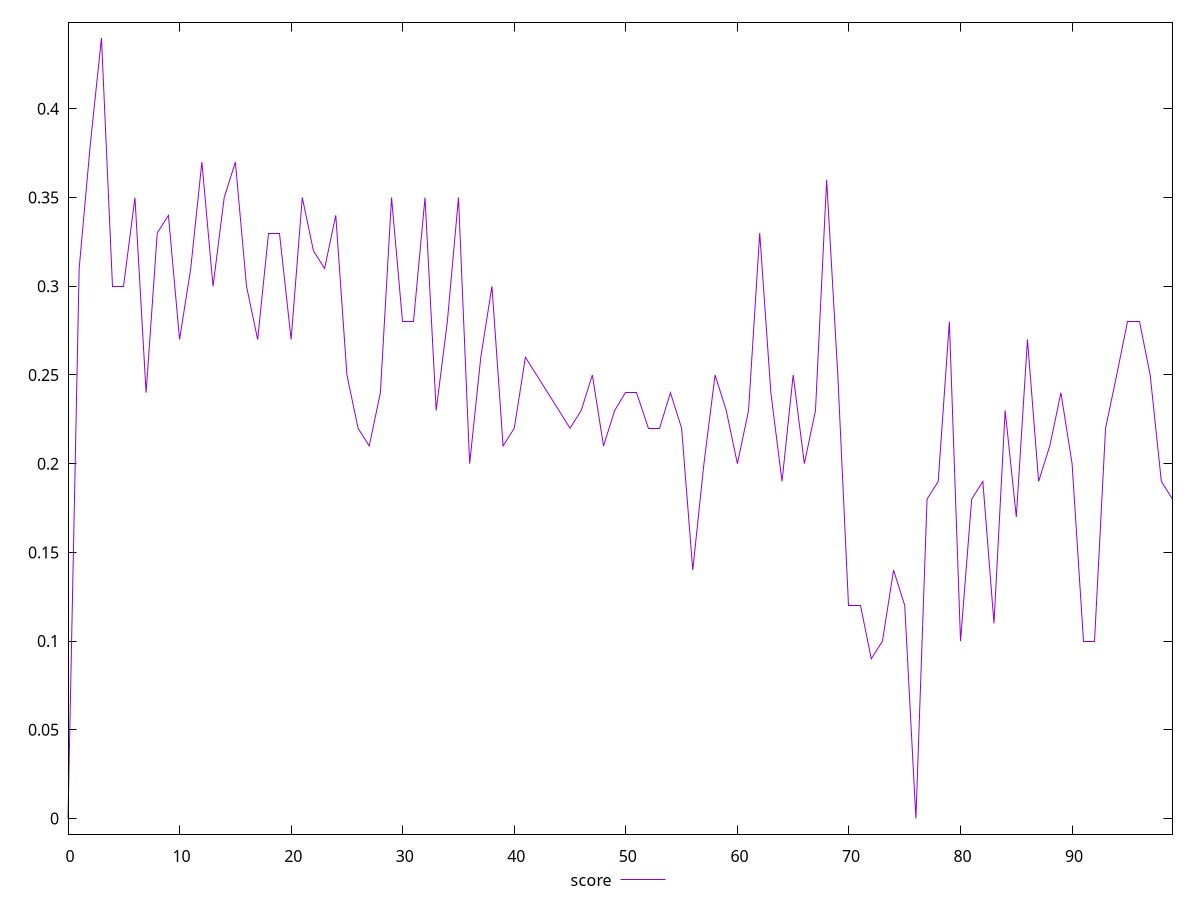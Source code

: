 reset

$score <<EOF
0 0
1 0.31
2 0.38
3 0.44
4 0.3
5 0.3
6 0.35
7 0.24
8 0.33
9 0.34
10 0.27
11 0.31
12 0.37
13 0.3
14 0.35
15 0.37
16 0.3
17 0.27
18 0.33
19 0.33
20 0.27
21 0.35
22 0.32
23 0.31
24 0.34
25 0.25
26 0.22
27 0.21
28 0.24
29 0.35
30 0.28
31 0.28
32 0.35
33 0.23
34 0.28
35 0.35
36 0.2
37 0.26
38 0.3
39 0.21
40 0.22
41 0.26
42 0.25
43 0.24
44 0.23
45 0.22
46 0.23
47 0.25
48 0.21
49 0.23
50 0.24
51 0.24
52 0.22
53 0.22
54 0.24
55 0.22
56 0.14
57 0.2
58 0.25
59 0.23
60 0.2
61 0.23
62 0.33
63 0.24
64 0.19
65 0.25
66 0.2
67 0.23
68 0.36
69 0.25
70 0.12
71 0.12
72 0.09
73 0.1
74 0.14
75 0.12
76 0
77 0.18
78 0.19
79 0.28
80 0.1
81 0.18
82 0.19
83 0.11
84 0.23
85 0.17
86 0.27
87 0.19
88 0.21
89 0.24
90 0.2
91 0.1
92 0.1
93 0.22
94 0.25
95 0.28
96 0.28
97 0.25
98 0.19
99 0.18
EOF

set key outside below
set xrange [0:99]
set yrange [-0.0088:0.4488]
set trange [-0.0088:0.4488]
set terminal svg size 640, 500 enhanced background rgb 'white'
set output "reprap/speed-index/samples/pages/score/values.svg"

plot $score title "score" with line

reset
